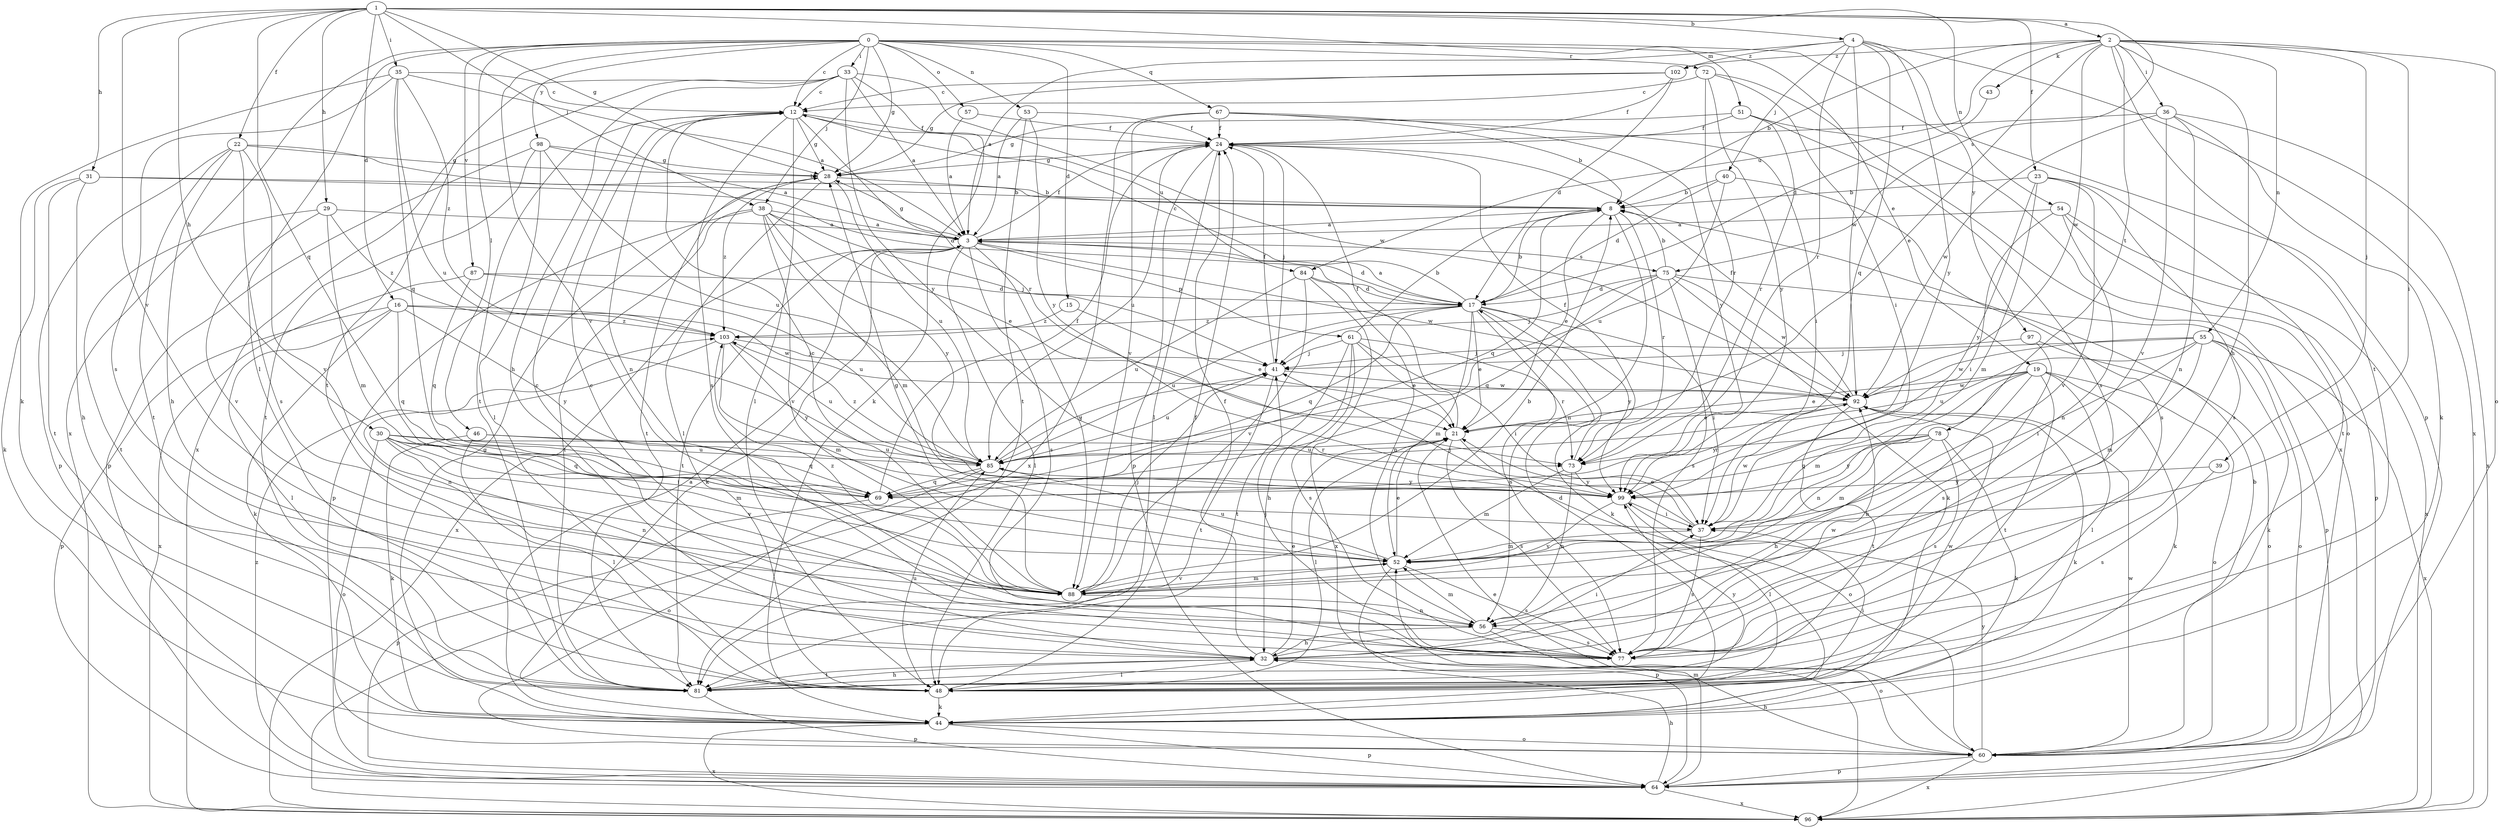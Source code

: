 strict digraph  {
0;
1;
2;
3;
4;
8;
12;
15;
16;
17;
19;
21;
22;
23;
24;
28;
29;
30;
31;
32;
33;
35;
36;
37;
38;
39;
40;
41;
43;
44;
46;
48;
51;
52;
53;
54;
55;
56;
57;
60;
61;
64;
67;
69;
72;
73;
75;
77;
78;
81;
84;
85;
87;
88;
92;
96;
97;
98;
99;
102;
103;
0 -> 12  [label=c];
0 -> 15  [label=d];
0 -> 19  [label=e];
0 -> 28  [label=g];
0 -> 33  [label=i];
0 -> 38  [label=j];
0 -> 46  [label=l];
0 -> 48  [label=l];
0 -> 53  [label=n];
0 -> 57  [label=o];
0 -> 67  [label=q];
0 -> 72  [label=r];
0 -> 87  [label=v];
0 -> 88  [label=v];
0 -> 96  [label=x];
0 -> 97  [label=y];
0 -> 98  [label=y];
1 -> 2  [label=a];
1 -> 4  [label=b];
1 -> 16  [label=d];
1 -> 22  [label=f];
1 -> 23  [label=f];
1 -> 28  [label=g];
1 -> 29  [label=h];
1 -> 30  [label=h];
1 -> 31  [label=h];
1 -> 35  [label=i];
1 -> 38  [label=j];
1 -> 51  [label=m];
1 -> 54  [label=n];
1 -> 69  [label=q];
1 -> 75  [label=s];
1 -> 88  [label=v];
2 -> 8  [label=b];
2 -> 21  [label=e];
2 -> 32  [label=h];
2 -> 36  [label=i];
2 -> 37  [label=i];
2 -> 39  [label=j];
2 -> 43  [label=k];
2 -> 55  [label=n];
2 -> 60  [label=o];
2 -> 78  [label=t];
2 -> 81  [label=t];
2 -> 84  [label=u];
2 -> 92  [label=w];
2 -> 102  [label=z];
3 -> 17  [label=d];
3 -> 24  [label=f];
3 -> 28  [label=g];
3 -> 44  [label=k];
3 -> 48  [label=l];
3 -> 61  [label=p];
3 -> 75  [label=s];
3 -> 77  [label=s];
3 -> 81  [label=t];
3 -> 88  [label=v];
3 -> 92  [label=w];
3 -> 96  [label=x];
4 -> 3  [label=a];
4 -> 40  [label=j];
4 -> 64  [label=p];
4 -> 69  [label=q];
4 -> 73  [label=r];
4 -> 92  [label=w];
4 -> 96  [label=x];
4 -> 99  [label=y];
4 -> 102  [label=z];
8 -> 3  [label=a];
8 -> 21  [label=e];
8 -> 56  [label=n];
8 -> 69  [label=q];
8 -> 73  [label=r];
12 -> 24  [label=f];
12 -> 28  [label=g];
12 -> 48  [label=l];
12 -> 56  [label=n];
12 -> 73  [label=r];
12 -> 77  [label=s];
12 -> 81  [label=t];
12 -> 84  [label=u];
15 -> 21  [label=e];
15 -> 103  [label=z];
16 -> 44  [label=k];
16 -> 48  [label=l];
16 -> 64  [label=p];
16 -> 69  [label=q];
16 -> 92  [label=w];
16 -> 99  [label=y];
16 -> 103  [label=z];
17 -> 3  [label=a];
17 -> 8  [label=b];
17 -> 12  [label=c];
17 -> 21  [label=e];
17 -> 37  [label=i];
17 -> 44  [label=k];
17 -> 52  [label=m];
17 -> 69  [label=q];
17 -> 77  [label=s];
17 -> 85  [label=u];
17 -> 99  [label=y];
17 -> 103  [label=z];
19 -> 21  [label=e];
19 -> 32  [label=h];
19 -> 44  [label=k];
19 -> 48  [label=l];
19 -> 52  [label=m];
19 -> 56  [label=n];
19 -> 60  [label=o];
19 -> 81  [label=t];
19 -> 92  [label=w];
21 -> 24  [label=f];
21 -> 48  [label=l];
21 -> 60  [label=o];
21 -> 77  [label=s];
21 -> 85  [label=u];
22 -> 8  [label=b];
22 -> 28  [label=g];
22 -> 32  [label=h];
22 -> 64  [label=p];
22 -> 77  [label=s];
22 -> 81  [label=t];
22 -> 88  [label=v];
23 -> 8  [label=b];
23 -> 52  [label=m];
23 -> 77  [label=s];
23 -> 81  [label=t];
23 -> 88  [label=v];
23 -> 99  [label=y];
24 -> 28  [label=g];
24 -> 41  [label=j];
24 -> 48  [label=l];
24 -> 64  [label=p];
24 -> 85  [label=u];
28 -> 8  [label=b];
28 -> 48  [label=l];
28 -> 81  [label=t];
28 -> 85  [label=u];
28 -> 103  [label=z];
29 -> 3  [label=a];
29 -> 52  [label=m];
29 -> 81  [label=t];
29 -> 88  [label=v];
29 -> 103  [label=z];
30 -> 37  [label=i];
30 -> 52  [label=m];
30 -> 56  [label=n];
30 -> 60  [label=o];
30 -> 69  [label=q];
30 -> 73  [label=r];
30 -> 85  [label=u];
30 -> 88  [label=v];
31 -> 8  [label=b];
31 -> 17  [label=d];
31 -> 32  [label=h];
31 -> 44  [label=k];
31 -> 81  [label=t];
32 -> 12  [label=c];
32 -> 21  [label=e];
32 -> 24  [label=f];
32 -> 37  [label=i];
32 -> 48  [label=l];
32 -> 81  [label=t];
33 -> 3  [label=a];
33 -> 12  [label=c];
33 -> 32  [label=h];
33 -> 44  [label=k];
33 -> 81  [label=t];
33 -> 92  [label=w];
33 -> 96  [label=x];
33 -> 99  [label=y];
35 -> 3  [label=a];
35 -> 12  [label=c];
35 -> 44  [label=k];
35 -> 69  [label=q];
35 -> 77  [label=s];
35 -> 85  [label=u];
35 -> 103  [label=z];
36 -> 24  [label=f];
36 -> 44  [label=k];
36 -> 56  [label=n];
36 -> 88  [label=v];
36 -> 92  [label=w];
36 -> 96  [label=x];
37 -> 21  [label=e];
37 -> 41  [label=j];
37 -> 52  [label=m];
37 -> 77  [label=s];
37 -> 92  [label=w];
38 -> 3  [label=a];
38 -> 21  [label=e];
38 -> 41  [label=j];
38 -> 52  [label=m];
38 -> 64  [label=p];
38 -> 81  [label=t];
38 -> 88  [label=v];
38 -> 99  [label=y];
39 -> 77  [label=s];
39 -> 99  [label=y];
40 -> 8  [label=b];
40 -> 17  [label=d];
40 -> 77  [label=s];
40 -> 85  [label=u];
41 -> 24  [label=f];
41 -> 81  [label=t];
41 -> 85  [label=u];
41 -> 92  [label=w];
43 -> 17  [label=d];
44 -> 3  [label=a];
44 -> 28  [label=g];
44 -> 60  [label=o];
44 -> 64  [label=p];
44 -> 96  [label=x];
46 -> 44  [label=k];
46 -> 48  [label=l];
46 -> 69  [label=q];
46 -> 85  [label=u];
48 -> 17  [label=d];
48 -> 24  [label=f];
48 -> 37  [label=i];
48 -> 44  [label=k];
48 -> 85  [label=u];
48 -> 92  [label=w];
51 -> 24  [label=f];
51 -> 28  [label=g];
51 -> 60  [label=o];
51 -> 73  [label=r];
51 -> 77  [label=s];
52 -> 21  [label=e];
52 -> 64  [label=p];
52 -> 77  [label=s];
52 -> 85  [label=u];
52 -> 88  [label=v];
53 -> 3  [label=a];
53 -> 24  [label=f];
53 -> 81  [label=t];
53 -> 99  [label=y];
54 -> 3  [label=a];
54 -> 37  [label=i];
54 -> 56  [label=n];
54 -> 64  [label=p];
54 -> 96  [label=x];
55 -> 37  [label=i];
55 -> 41  [label=j];
55 -> 44  [label=k];
55 -> 52  [label=m];
55 -> 60  [label=o];
55 -> 85  [label=u];
55 -> 92  [label=w];
55 -> 96  [label=x];
56 -> 32  [label=h];
56 -> 52  [label=m];
56 -> 60  [label=o];
56 -> 77  [label=s];
57 -> 3  [label=a];
57 -> 24  [label=f];
60 -> 8  [label=b];
60 -> 21  [label=e];
60 -> 32  [label=h];
60 -> 64  [label=p];
60 -> 92  [label=w];
60 -> 96  [label=x];
60 -> 99  [label=y];
61 -> 8  [label=b];
61 -> 21  [label=e];
61 -> 32  [label=h];
61 -> 37  [label=i];
61 -> 41  [label=j];
61 -> 73  [label=r];
61 -> 77  [label=s];
61 -> 81  [label=t];
64 -> 32  [label=h];
64 -> 52  [label=m];
64 -> 96  [label=x];
64 -> 103  [label=z];
67 -> 8  [label=b];
67 -> 24  [label=f];
67 -> 37  [label=i];
67 -> 88  [label=v];
67 -> 96  [label=x];
67 -> 99  [label=y];
69 -> 24  [label=f];
69 -> 64  [label=p];
72 -> 12  [label=c];
72 -> 37  [label=i];
72 -> 73  [label=r];
72 -> 96  [label=x];
72 -> 99  [label=y];
73 -> 24  [label=f];
73 -> 52  [label=m];
73 -> 56  [label=n];
73 -> 99  [label=y];
75 -> 8  [label=b];
75 -> 17  [label=d];
75 -> 41  [label=j];
75 -> 44  [label=k];
75 -> 64  [label=p];
75 -> 69  [label=q];
75 -> 77  [label=s];
75 -> 92  [label=w];
77 -> 12  [label=c];
77 -> 41  [label=j];
77 -> 92  [label=w];
78 -> 32  [label=h];
78 -> 44  [label=k];
78 -> 52  [label=m];
78 -> 69  [label=q];
78 -> 73  [label=r];
78 -> 77  [label=s];
78 -> 99  [label=y];
81 -> 32  [label=h];
81 -> 64  [label=p];
81 -> 99  [label=y];
84 -> 17  [label=d];
84 -> 56  [label=n];
84 -> 85  [label=u];
84 -> 88  [label=v];
84 -> 96  [label=x];
85 -> 41  [label=j];
85 -> 60  [label=o];
85 -> 69  [label=q];
85 -> 99  [label=y];
85 -> 103  [label=z];
87 -> 17  [label=d];
87 -> 69  [label=q];
87 -> 85  [label=u];
87 -> 96  [label=x];
88 -> 8  [label=b];
88 -> 12  [label=c];
88 -> 28  [label=g];
88 -> 41  [label=j];
88 -> 52  [label=m];
88 -> 56  [label=n];
88 -> 103  [label=z];
92 -> 21  [label=e];
92 -> 24  [label=f];
92 -> 44  [label=k];
92 -> 81  [label=t];
92 -> 99  [label=y];
97 -> 41  [label=j];
97 -> 60  [label=o];
97 -> 77  [label=s];
98 -> 3  [label=a];
98 -> 28  [label=g];
98 -> 48  [label=l];
98 -> 64  [label=p];
98 -> 81  [label=t];
98 -> 85  [label=u];
99 -> 37  [label=i];
99 -> 48  [label=l];
99 -> 88  [label=v];
102 -> 12  [label=c];
102 -> 17  [label=d];
102 -> 24  [label=f];
102 -> 28  [label=g];
103 -> 41  [label=j];
103 -> 52  [label=m];
103 -> 56  [label=n];
103 -> 85  [label=u];
103 -> 99  [label=y];
}
